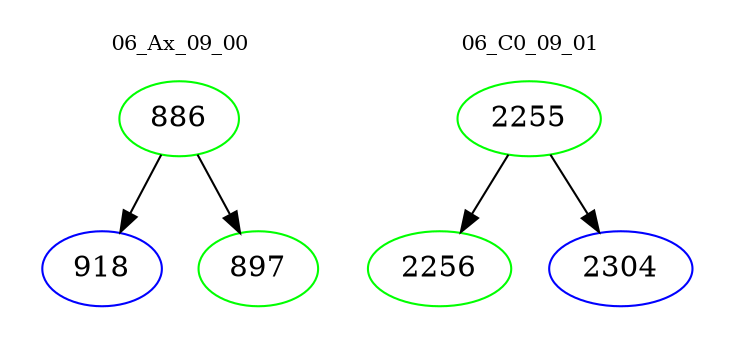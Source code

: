 digraph{
subgraph cluster_0 {
color = white
label = "06_Ax_09_00";
fontsize=10;
T0_886 [label="886", color="green"]
T0_886 -> T0_918 [color="black"]
T0_918 [label="918", color="blue"]
T0_886 -> T0_897 [color="black"]
T0_897 [label="897", color="green"]
}
subgraph cluster_1 {
color = white
label = "06_C0_09_01";
fontsize=10;
T1_2255 [label="2255", color="green"]
T1_2255 -> T1_2256 [color="black"]
T1_2256 [label="2256", color="green"]
T1_2255 -> T1_2304 [color="black"]
T1_2304 [label="2304", color="blue"]
}
}
